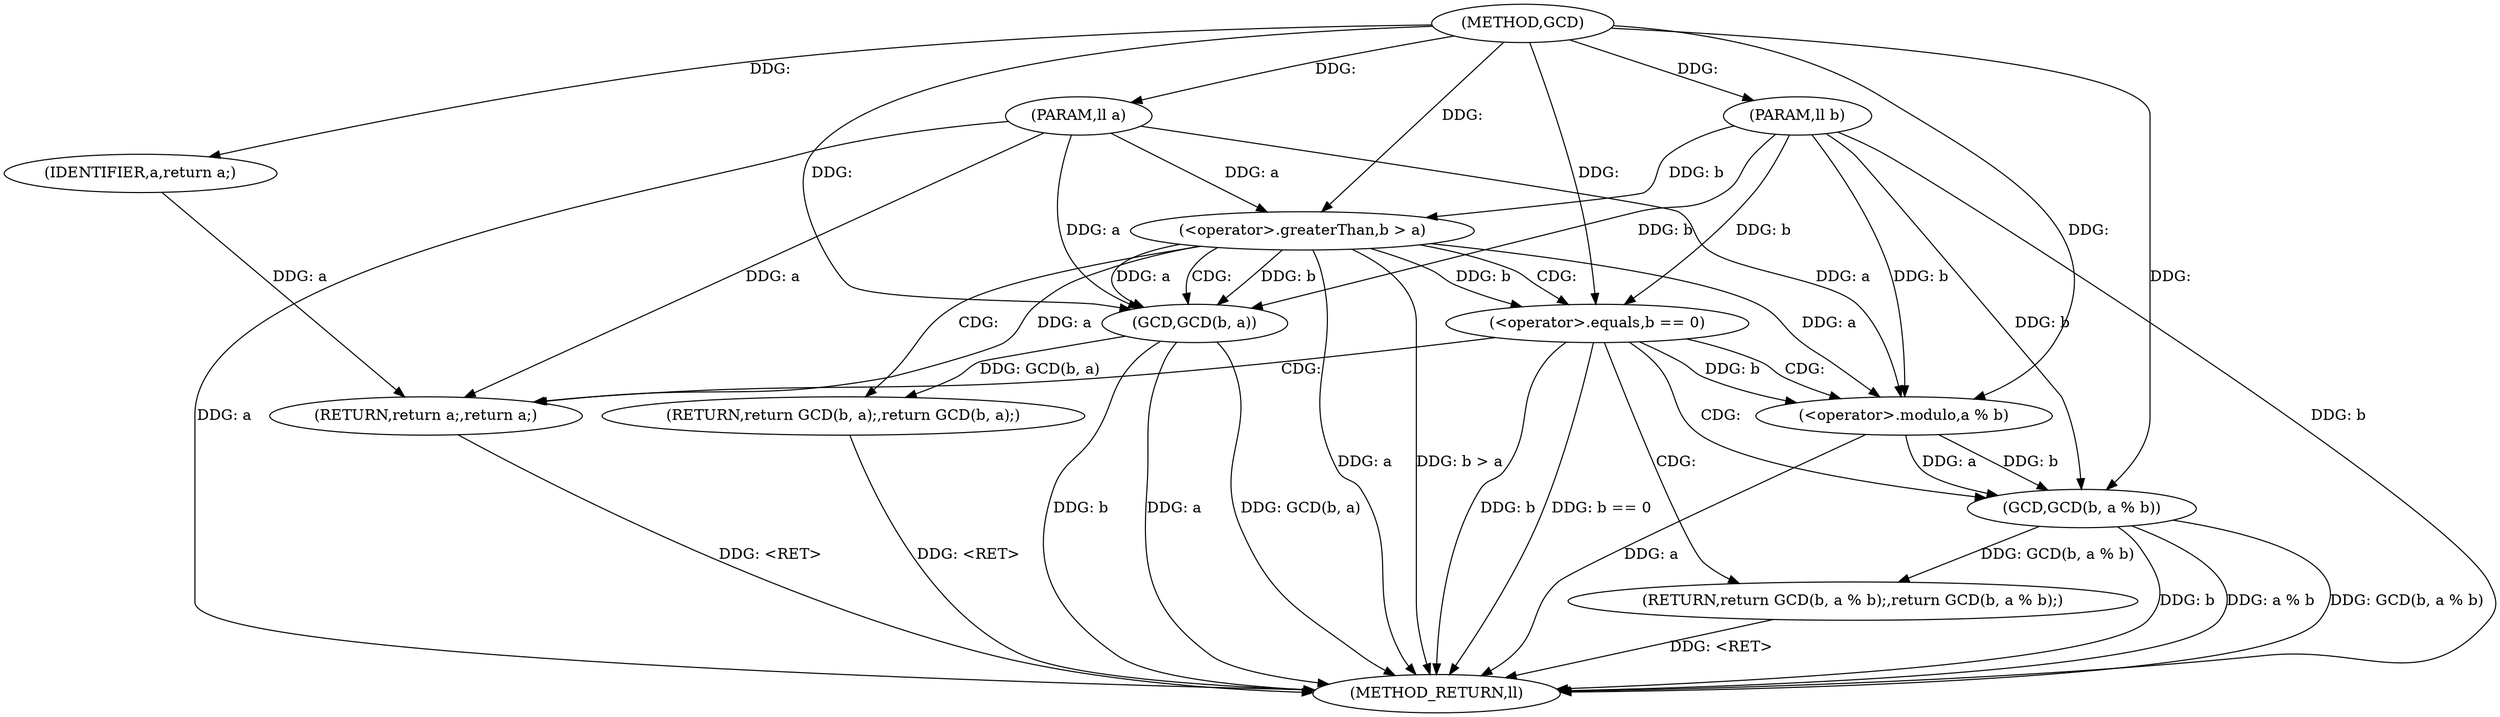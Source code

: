 digraph "GCD" {  
"1000184" [label = "(METHOD,GCD)" ]
"1000210" [label = "(METHOD_RETURN,ll)" ]
"1000185" [label = "(PARAM,ll a)" ]
"1000186" [label = "(PARAM,ll b)" ]
"1000204" [label = "(RETURN,return GCD(b, a % b);,return GCD(b, a % b);)" ]
"1000189" [label = "(<operator>.greaterThan,b > a)" ]
"1000198" [label = "(<operator>.equals,b == 0)" ]
"1000205" [label = "(GCD,GCD(b, a % b))" ]
"1000193" [label = "(RETURN,return GCD(b, a);,return GCD(b, a);)" ]
"1000202" [label = "(RETURN,return a;,return a;)" ]
"1000194" [label = "(GCD,GCD(b, a))" ]
"1000203" [label = "(IDENTIFIER,a,return a;)" ]
"1000207" [label = "(<operator>.modulo,a % b)" ]
  "1000202" -> "1000210"  [ label = "DDG: <RET>"] 
  "1000193" -> "1000210"  [ label = "DDG: <RET>"] 
  "1000204" -> "1000210"  [ label = "DDG: <RET>"] 
  "1000185" -> "1000210"  [ label = "DDG: a"] 
  "1000186" -> "1000210"  [ label = "DDG: b"] 
  "1000189" -> "1000210"  [ label = "DDG: a"] 
  "1000189" -> "1000210"  [ label = "DDG: b > a"] 
  "1000198" -> "1000210"  [ label = "DDG: b"] 
  "1000198" -> "1000210"  [ label = "DDG: b == 0"] 
  "1000205" -> "1000210"  [ label = "DDG: b"] 
  "1000207" -> "1000210"  [ label = "DDG: a"] 
  "1000205" -> "1000210"  [ label = "DDG: a % b"] 
  "1000205" -> "1000210"  [ label = "DDG: GCD(b, a % b)"] 
  "1000194" -> "1000210"  [ label = "DDG: b"] 
  "1000194" -> "1000210"  [ label = "DDG: a"] 
  "1000194" -> "1000210"  [ label = "DDG: GCD(b, a)"] 
  "1000184" -> "1000185"  [ label = "DDG: "] 
  "1000184" -> "1000186"  [ label = "DDG: "] 
  "1000205" -> "1000204"  [ label = "DDG: GCD(b, a % b)"] 
  "1000186" -> "1000189"  [ label = "DDG: b"] 
  "1000184" -> "1000189"  [ label = "DDG: "] 
  "1000185" -> "1000189"  [ label = "DDG: a"] 
  "1000194" -> "1000193"  [ label = "DDG: GCD(b, a)"] 
  "1000189" -> "1000198"  [ label = "DDG: b"] 
  "1000186" -> "1000198"  [ label = "DDG: b"] 
  "1000184" -> "1000198"  [ label = "DDG: "] 
  "1000203" -> "1000202"  [ label = "DDG: a"] 
  "1000189" -> "1000202"  [ label = "DDG: a"] 
  "1000185" -> "1000202"  [ label = "DDG: a"] 
  "1000207" -> "1000205"  [ label = "DDG: b"] 
  "1000186" -> "1000205"  [ label = "DDG: b"] 
  "1000184" -> "1000205"  [ label = "DDG: "] 
  "1000207" -> "1000205"  [ label = "DDG: a"] 
  "1000184" -> "1000203"  [ label = "DDG: "] 
  "1000189" -> "1000207"  [ label = "DDG: a"] 
  "1000185" -> "1000207"  [ label = "DDG: a"] 
  "1000184" -> "1000207"  [ label = "DDG: "] 
  "1000198" -> "1000207"  [ label = "DDG: b"] 
  "1000186" -> "1000207"  [ label = "DDG: b"] 
  "1000189" -> "1000194"  [ label = "DDG: b"] 
  "1000186" -> "1000194"  [ label = "DDG: b"] 
  "1000184" -> "1000194"  [ label = "DDG: "] 
  "1000189" -> "1000194"  [ label = "DDG: a"] 
  "1000185" -> "1000194"  [ label = "DDG: a"] 
  "1000189" -> "1000193"  [ label = "CDG: "] 
  "1000189" -> "1000194"  [ label = "CDG: "] 
  "1000189" -> "1000198"  [ label = "CDG: "] 
  "1000198" -> "1000202"  [ label = "CDG: "] 
  "1000198" -> "1000207"  [ label = "CDG: "] 
  "1000198" -> "1000205"  [ label = "CDG: "] 
  "1000198" -> "1000204"  [ label = "CDG: "] 
}
